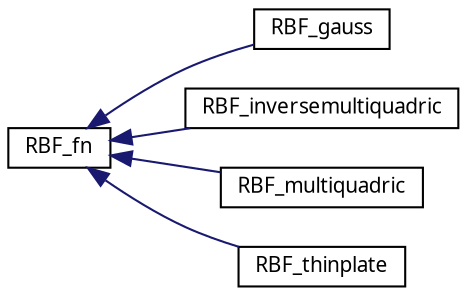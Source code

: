 digraph G
{
  edge [fontname="FreeSans.ttf",fontsize="10",labelfontname="FreeSans.ttf",labelfontsize="10"];
  node [fontname="FreeSans.ttf",fontsize="10",shape=record];
  rankdir=LR;
  Node1 [label="RBF_fn",height=0.2,width=0.4,color="black", fillcolor="white", style="filled",URL="$struct_r_b_f__fn.html"];
  Node1 -> Node2 [dir=back,color="midnightblue",fontsize="10",style="solid",fontname="FreeSans.ttf"];
  Node2 [label="RBF_gauss",height=0.2,width=0.4,color="black", fillcolor="white", style="filled",URL="$struct_r_b_f__gauss.html"];
  Node1 -> Node3 [dir=back,color="midnightblue",fontsize="10",style="solid",fontname="FreeSans.ttf"];
  Node3 [label="RBF_inversemultiquadric",height=0.2,width=0.4,color="black", fillcolor="white", style="filled",URL="$struct_r_b_f__inversemultiquadric.html"];
  Node1 -> Node4 [dir=back,color="midnightblue",fontsize="10",style="solid",fontname="FreeSans.ttf"];
  Node4 [label="RBF_multiquadric",height=0.2,width=0.4,color="black", fillcolor="white", style="filled",URL="$struct_r_b_f__multiquadric.html"];
  Node1 -> Node5 [dir=back,color="midnightblue",fontsize="10",style="solid",fontname="FreeSans.ttf"];
  Node5 [label="RBF_thinplate",height=0.2,width=0.4,color="black", fillcolor="white", style="filled",URL="$struct_r_b_f__thinplate.html"];
}
